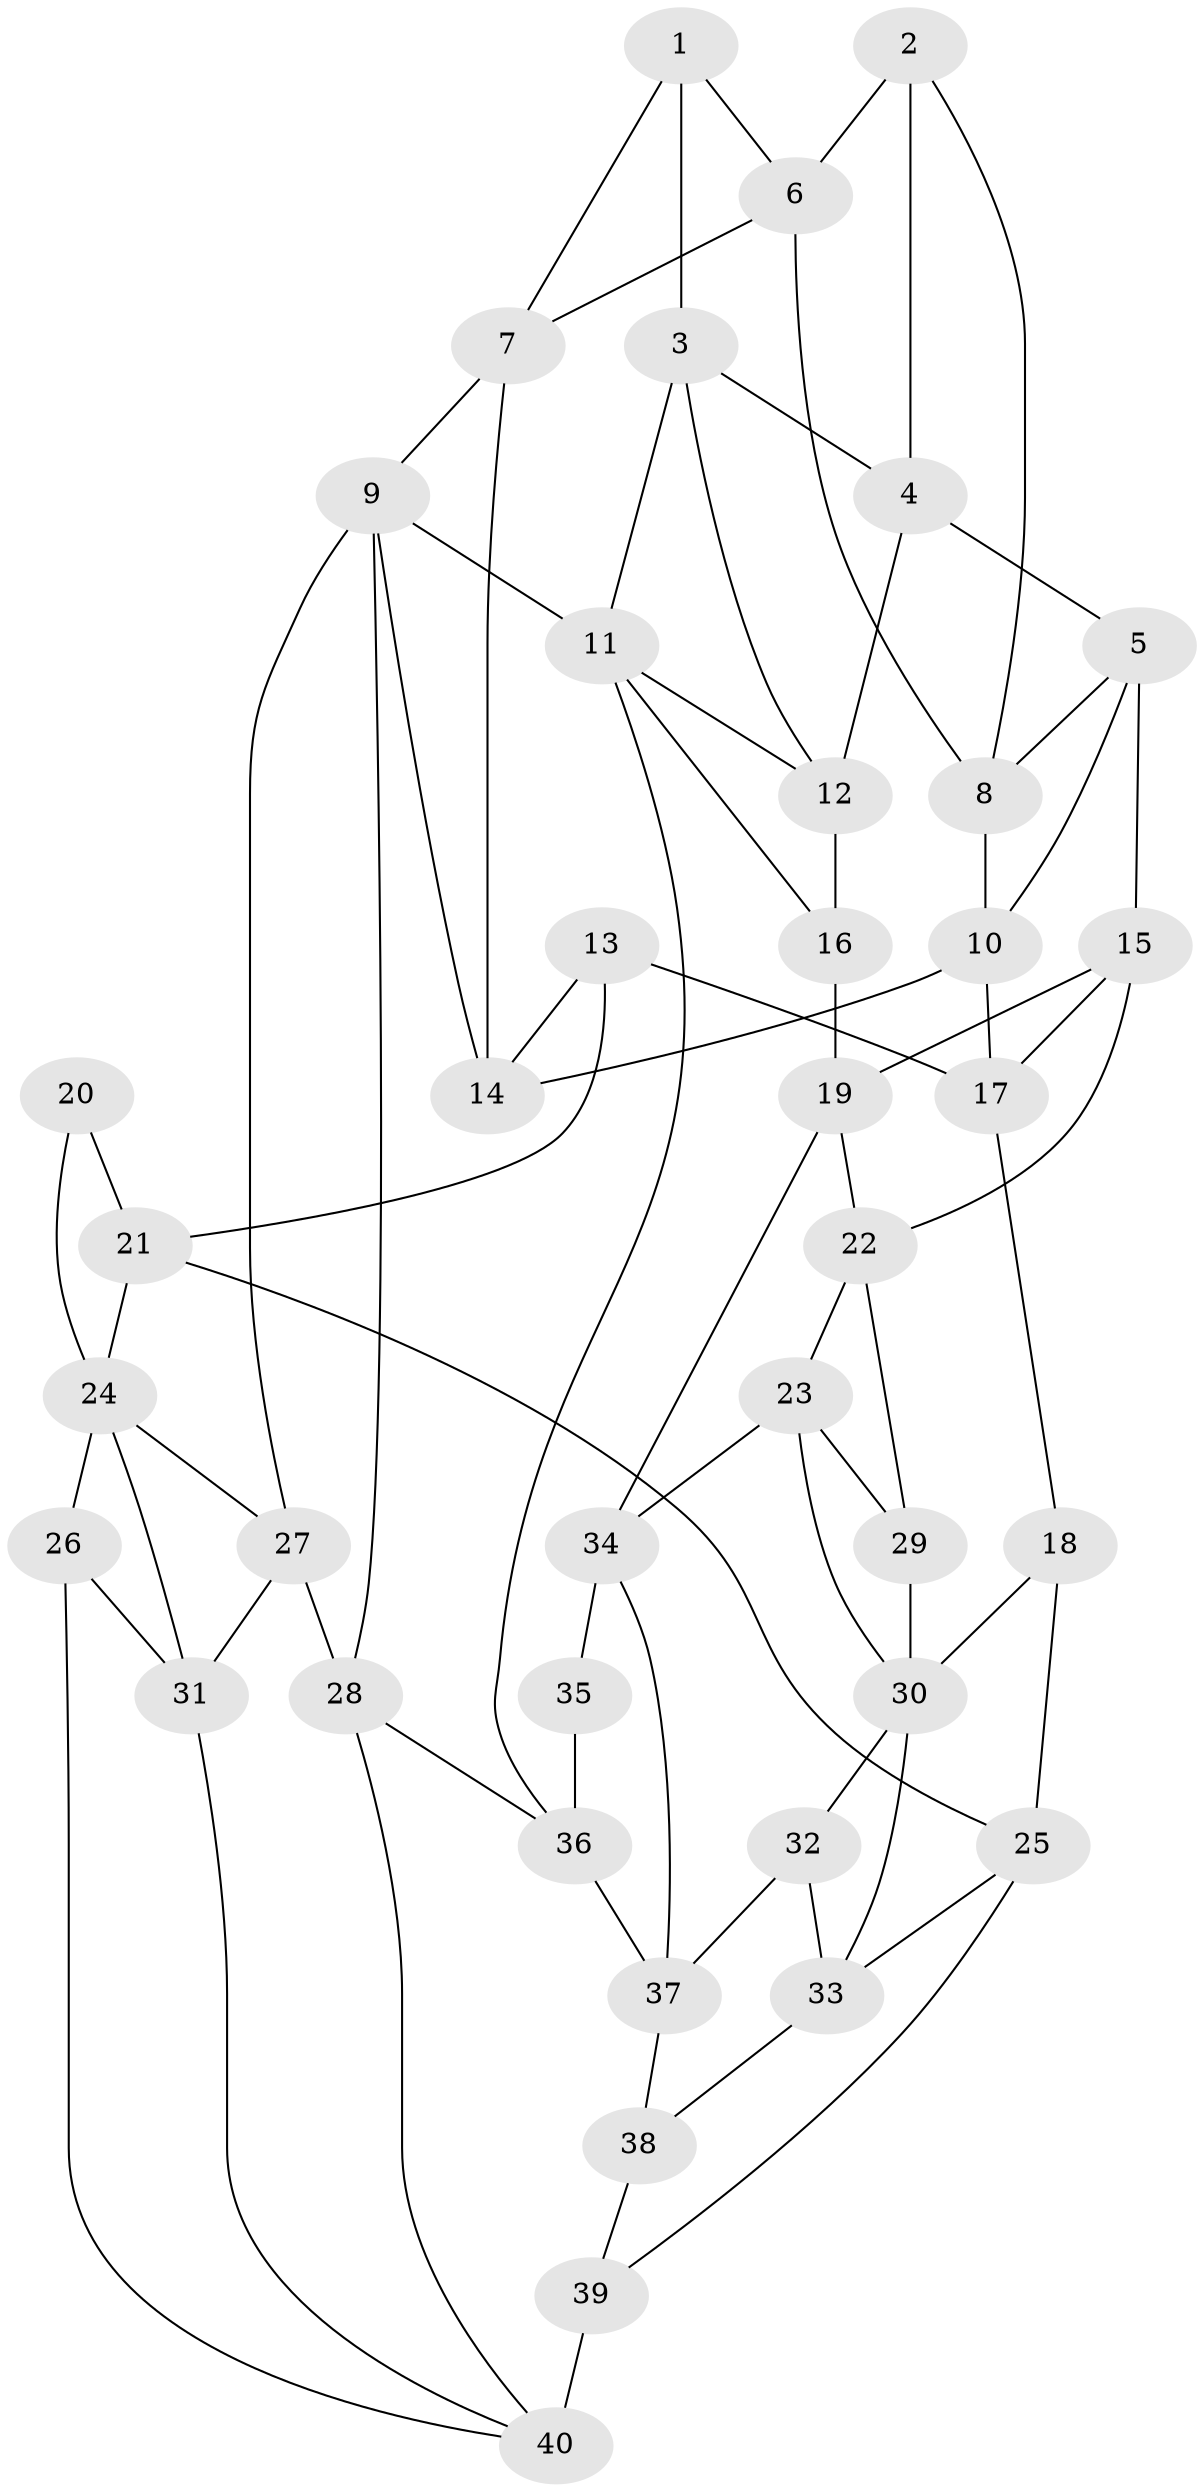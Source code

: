 // original degree distribution, {3: 0.02040816326530612, 4: 0.23469387755102042, 5: 0.5306122448979592, 6: 0.21428571428571427}
// Generated by graph-tools (version 1.1) at 2025/38/03/04/25 23:38:32]
// undirected, 40 vertices, 75 edges
graph export_dot {
  node [color=gray90,style=filled];
  1;
  2;
  3;
  4;
  5;
  6;
  7;
  8;
  9;
  10;
  11;
  12;
  13;
  14;
  15;
  16;
  17;
  18;
  19;
  20;
  21;
  22;
  23;
  24;
  25;
  26;
  27;
  28;
  29;
  30;
  31;
  32;
  33;
  34;
  35;
  36;
  37;
  38;
  39;
  40;
  1 -- 3 [weight=1.0];
  1 -- 6 [weight=1.0];
  1 -- 7 [weight=1.0];
  2 -- 4 [weight=1.0];
  2 -- 6 [weight=1.0];
  2 -- 8 [weight=1.0];
  3 -- 4 [weight=1.0];
  3 -- 11 [weight=1.0];
  3 -- 12 [weight=1.0];
  4 -- 5 [weight=1.0];
  4 -- 12 [weight=1.0];
  5 -- 8 [weight=1.0];
  5 -- 10 [weight=1.0];
  5 -- 15 [weight=1.0];
  6 -- 7 [weight=1.0];
  6 -- 8 [weight=1.0];
  7 -- 9 [weight=1.0];
  7 -- 14 [weight=1.0];
  8 -- 10 [weight=1.0];
  9 -- 11 [weight=1.0];
  9 -- 14 [weight=1.0];
  9 -- 27 [weight=1.0];
  9 -- 28 [weight=1.0];
  10 -- 14 [weight=1.0];
  10 -- 17 [weight=1.0];
  11 -- 12 [weight=1.0];
  11 -- 16 [weight=1.0];
  11 -- 36 [weight=1.0];
  12 -- 16 [weight=1.0];
  13 -- 14 [weight=1.0];
  13 -- 17 [weight=1.0];
  13 -- 21 [weight=1.0];
  15 -- 17 [weight=1.0];
  15 -- 19 [weight=1.0];
  15 -- 22 [weight=1.0];
  16 -- 19 [weight=2.0];
  17 -- 18 [weight=1.0];
  18 -- 25 [weight=1.0];
  18 -- 30 [weight=1.0];
  19 -- 22 [weight=1.0];
  19 -- 34 [weight=1.0];
  20 -- 21 [weight=2.0];
  20 -- 24 [weight=2.0];
  21 -- 24 [weight=1.0];
  21 -- 25 [weight=1.0];
  22 -- 23 [weight=1.0];
  22 -- 29 [weight=1.0];
  23 -- 29 [weight=1.0];
  23 -- 30 [weight=1.0];
  23 -- 34 [weight=1.0];
  24 -- 26 [weight=1.0];
  24 -- 27 [weight=1.0];
  24 -- 31 [weight=1.0];
  25 -- 33 [weight=1.0];
  25 -- 39 [weight=1.0];
  26 -- 31 [weight=1.0];
  26 -- 40 [weight=1.0];
  27 -- 28 [weight=1.0];
  27 -- 31 [weight=1.0];
  28 -- 36 [weight=1.0];
  28 -- 40 [weight=1.0];
  29 -- 30 [weight=2.0];
  30 -- 32 [weight=1.0];
  30 -- 33 [weight=1.0];
  31 -- 40 [weight=1.0];
  32 -- 33 [weight=1.0];
  32 -- 37 [weight=1.0];
  33 -- 38 [weight=1.0];
  34 -- 35 [weight=2.0];
  34 -- 37 [weight=1.0];
  35 -- 36 [weight=2.0];
  36 -- 37 [weight=1.0];
  37 -- 38 [weight=1.0];
  38 -- 39 [weight=2.0];
  39 -- 40 [weight=3.0];
}

